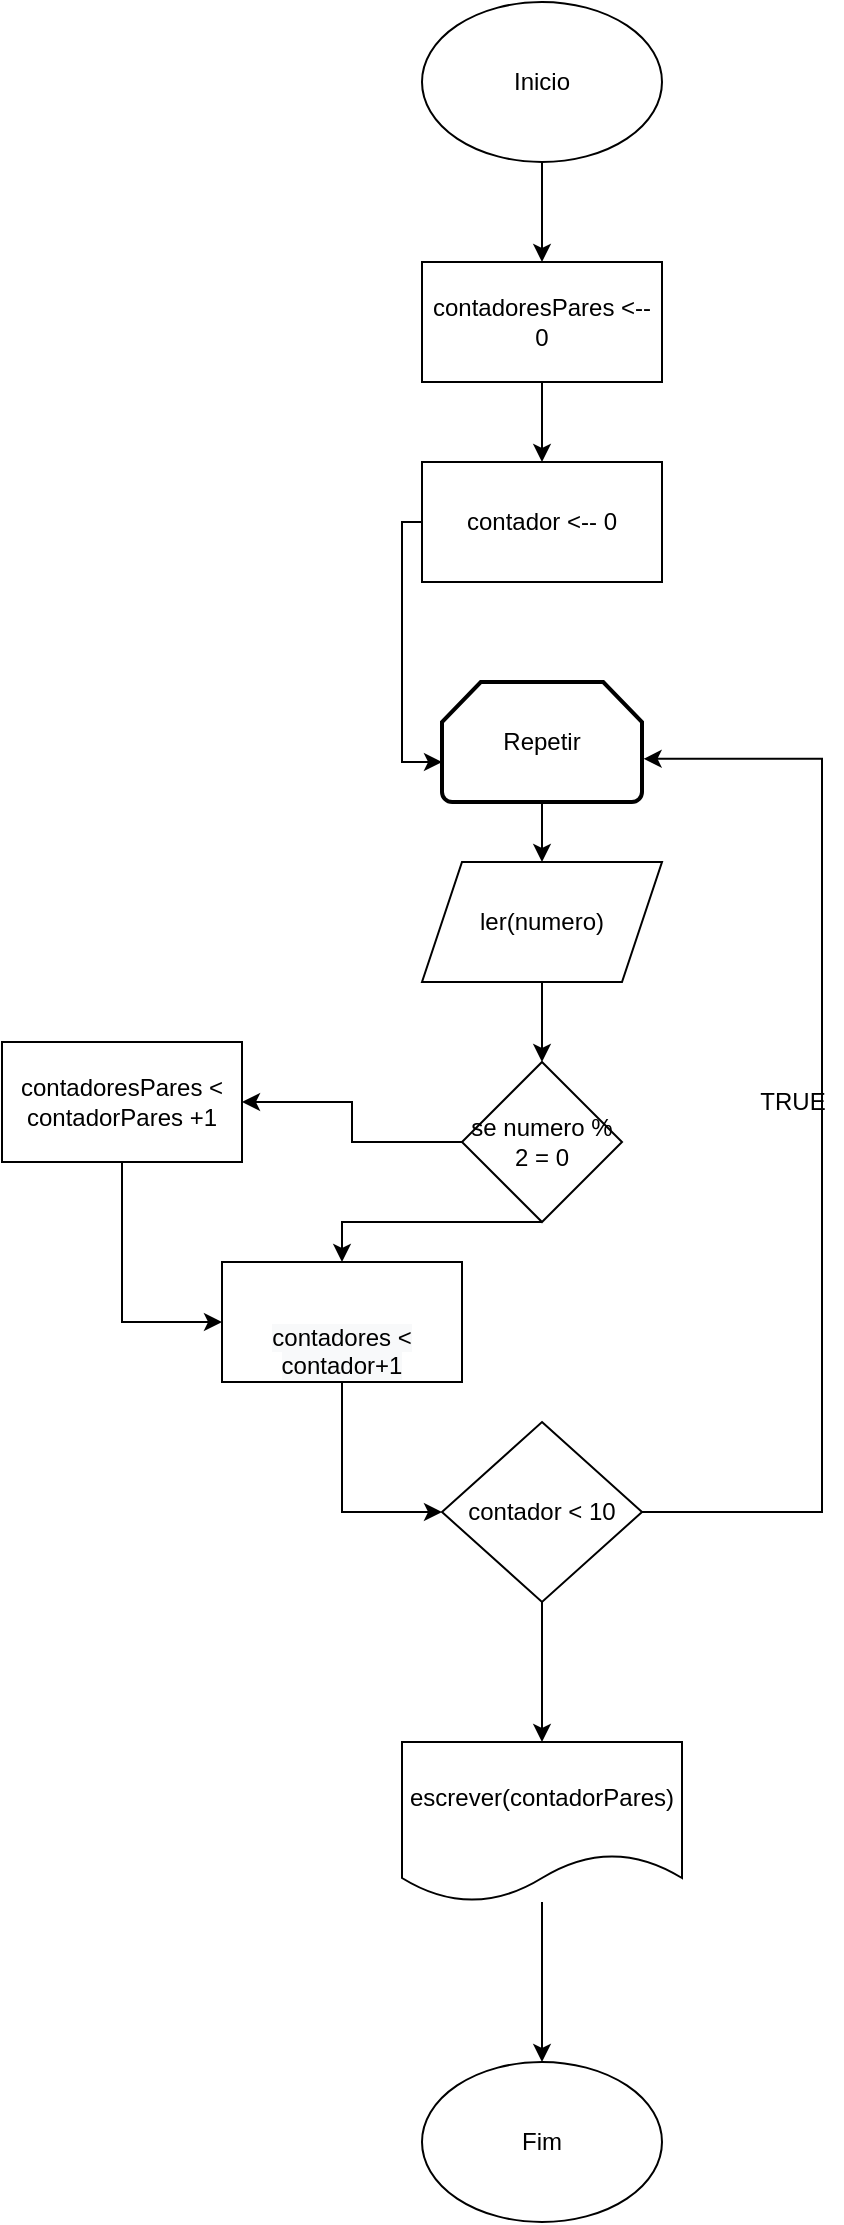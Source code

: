 <mxfile version="13.9.3" type="device"><diagram id="Ee1oDwBTy7eW6JynHOUt" name="Page-1"><mxGraphModel dx="1038" dy="587" grid="1" gridSize="10" guides="1" tooltips="1" connect="1" arrows="1" fold="1" page="1" pageScale="1" pageWidth="1654" pageHeight="2336" math="0" shadow="0"><root><mxCell id="0"/><mxCell id="1" parent="0"/><mxCell id="GPCgppOqtsO7_Yhqmdy3-23" style="edgeStyle=orthogonalEdgeStyle;rounded=0;orthogonalLoop=1;jettySize=auto;html=1;" edge="1" parent="1" source="GPCgppOqtsO7_Yhqmdy3-1" target="GPCgppOqtsO7_Yhqmdy3-2"><mxGeometry relative="1" as="geometry"/></mxCell><mxCell id="GPCgppOqtsO7_Yhqmdy3-1" value="Inicio" style="ellipse;whiteSpace=wrap;html=1;" vertex="1" parent="1"><mxGeometry x="440" y="400" width="120" height="80" as="geometry"/></mxCell><mxCell id="GPCgppOqtsO7_Yhqmdy3-16" style="edgeStyle=orthogonalEdgeStyle;rounded=0;orthogonalLoop=1;jettySize=auto;html=1;entryX=0.5;entryY=0;entryDx=0;entryDy=0;" edge="1" parent="1" source="GPCgppOqtsO7_Yhqmdy3-2" target="GPCgppOqtsO7_Yhqmdy3-3"><mxGeometry relative="1" as="geometry"/></mxCell><mxCell id="GPCgppOqtsO7_Yhqmdy3-2" value="contadoresPares &amp;lt;-- 0" style="rounded=0;whiteSpace=wrap;html=1;" vertex="1" parent="1"><mxGeometry x="440" y="530" width="120" height="60" as="geometry"/></mxCell><mxCell id="GPCgppOqtsO7_Yhqmdy3-15" style="edgeStyle=orthogonalEdgeStyle;rounded=0;orthogonalLoop=1;jettySize=auto;html=1;entryX=0;entryY=0.667;entryDx=0;entryDy=0;entryPerimeter=0;" edge="1" parent="1" source="GPCgppOqtsO7_Yhqmdy3-3" target="GPCgppOqtsO7_Yhqmdy3-5"><mxGeometry relative="1" as="geometry"><Array as="points"><mxPoint x="430" y="660"/><mxPoint x="430" y="780"/></Array></mxGeometry></mxCell><mxCell id="GPCgppOqtsO7_Yhqmdy3-3" value="&lt;span&gt;contador &amp;lt;-- 0&lt;/span&gt;" style="rounded=0;whiteSpace=wrap;html=1;" vertex="1" parent="1"><mxGeometry x="440" y="630" width="120" height="60" as="geometry"/></mxCell><mxCell id="GPCgppOqtsO7_Yhqmdy3-4" style="edgeStyle=orthogonalEdgeStyle;rounded=0;orthogonalLoop=1;jettySize=auto;html=1;exitX=0.5;exitY=1;exitDx=0;exitDy=0;" edge="1" parent="1" source="GPCgppOqtsO7_Yhqmdy3-2" target="GPCgppOqtsO7_Yhqmdy3-2"><mxGeometry relative="1" as="geometry"/></mxCell><mxCell id="GPCgppOqtsO7_Yhqmdy3-17" style="edgeStyle=orthogonalEdgeStyle;rounded=0;orthogonalLoop=1;jettySize=auto;html=1;entryX=0.5;entryY=0;entryDx=0;entryDy=0;" edge="1" parent="1" source="GPCgppOqtsO7_Yhqmdy3-5" target="GPCgppOqtsO7_Yhqmdy3-8"><mxGeometry relative="1" as="geometry"/></mxCell><mxCell id="GPCgppOqtsO7_Yhqmdy3-5" value="Repetir" style="strokeWidth=2;html=1;shape=mxgraph.flowchart.loop_limit;whiteSpace=wrap;" vertex="1" parent="1"><mxGeometry x="450" y="740" width="100" height="60" as="geometry"/></mxCell><mxCell id="GPCgppOqtsO7_Yhqmdy3-7" style="edgeStyle=orthogonalEdgeStyle;rounded=0;orthogonalLoop=1;jettySize=auto;html=1;entryX=1.008;entryY=0.64;entryDx=0;entryDy=0;entryPerimeter=0;" edge="1" parent="1" source="GPCgppOqtsO7_Yhqmdy3-6" target="GPCgppOqtsO7_Yhqmdy3-5"><mxGeometry relative="1" as="geometry"><Array as="points"><mxPoint x="640" y="1155"/><mxPoint x="640" y="778"/></Array></mxGeometry></mxCell><mxCell id="GPCgppOqtsO7_Yhqmdy3-22" style="edgeStyle=orthogonalEdgeStyle;rounded=0;orthogonalLoop=1;jettySize=auto;html=1;entryX=0.5;entryY=0;entryDx=0;entryDy=0;" edge="1" parent="1" source="GPCgppOqtsO7_Yhqmdy3-6" target="GPCgppOqtsO7_Yhqmdy3-21"><mxGeometry relative="1" as="geometry"/></mxCell><mxCell id="GPCgppOqtsO7_Yhqmdy3-6" value="contador &amp;lt; 10" style="rhombus;whiteSpace=wrap;html=1;" vertex="1" parent="1"><mxGeometry x="450" y="1110" width="100" height="90" as="geometry"/></mxCell><mxCell id="GPCgppOqtsO7_Yhqmdy3-18" style="edgeStyle=orthogonalEdgeStyle;rounded=0;orthogonalLoop=1;jettySize=auto;html=1;entryX=0.5;entryY=0;entryDx=0;entryDy=0;" edge="1" parent="1" source="GPCgppOqtsO7_Yhqmdy3-8" target="GPCgppOqtsO7_Yhqmdy3-9"><mxGeometry relative="1" as="geometry"/></mxCell><mxCell id="GPCgppOqtsO7_Yhqmdy3-8" value="ler(numero)" style="shape=parallelogram;perimeter=parallelogramPerimeter;whiteSpace=wrap;html=1;fixedSize=1;" vertex="1" parent="1"><mxGeometry x="440" y="830" width="120" height="60" as="geometry"/></mxCell><mxCell id="GPCgppOqtsO7_Yhqmdy3-13" style="edgeStyle=orthogonalEdgeStyle;rounded=0;orthogonalLoop=1;jettySize=auto;html=1;" edge="1" parent="1" source="GPCgppOqtsO7_Yhqmdy3-9" target="GPCgppOqtsO7_Yhqmdy3-11"><mxGeometry relative="1" as="geometry"/></mxCell><mxCell id="GPCgppOqtsO7_Yhqmdy3-14" style="edgeStyle=orthogonalEdgeStyle;rounded=0;orthogonalLoop=1;jettySize=auto;html=1;" edge="1" parent="1" source="GPCgppOqtsO7_Yhqmdy3-9" target="GPCgppOqtsO7_Yhqmdy3-12"><mxGeometry relative="1" as="geometry"><Array as="points"><mxPoint x="400" y="1010"/></Array></mxGeometry></mxCell><mxCell id="GPCgppOqtsO7_Yhqmdy3-9" value="se numero %&lt;br&gt;2 = 0" style="rhombus;whiteSpace=wrap;html=1;" vertex="1" parent="1"><mxGeometry x="460" y="930" width="80" height="80" as="geometry"/></mxCell><mxCell id="GPCgppOqtsO7_Yhqmdy3-10" value="TRUE" style="text;html=1;align=center;verticalAlign=middle;resizable=0;points=[];autosize=1;" vertex="1" parent="1"><mxGeometry x="600" y="940" width="50" height="20" as="geometry"/></mxCell><mxCell id="GPCgppOqtsO7_Yhqmdy3-19" style="edgeStyle=orthogonalEdgeStyle;rounded=0;orthogonalLoop=1;jettySize=auto;html=1;entryX=0;entryY=0.5;entryDx=0;entryDy=0;" edge="1" parent="1" source="GPCgppOqtsO7_Yhqmdy3-11" target="GPCgppOqtsO7_Yhqmdy3-12"><mxGeometry relative="1" as="geometry"/></mxCell><mxCell id="GPCgppOqtsO7_Yhqmdy3-11" value="&lt;span&gt;contadoresPares &amp;lt; contadorPares +1&lt;/span&gt;" style="rounded=0;whiteSpace=wrap;html=1;" vertex="1" parent="1"><mxGeometry x="230" y="920" width="120" height="60" as="geometry"/></mxCell><mxCell id="GPCgppOqtsO7_Yhqmdy3-20" style="edgeStyle=orthogonalEdgeStyle;rounded=0;orthogonalLoop=1;jettySize=auto;html=1;entryX=0;entryY=0.5;entryDx=0;entryDy=0;" edge="1" parent="1" source="GPCgppOqtsO7_Yhqmdy3-12" target="GPCgppOqtsO7_Yhqmdy3-6"><mxGeometry relative="1" as="geometry"/></mxCell><mxCell id="GPCgppOqtsO7_Yhqmdy3-12" value="&lt;br&gt;&lt;br&gt;&lt;span style=&quot;color: rgb(0 , 0 , 0) ; font-family: &amp;#34;helvetica&amp;#34; ; font-size: 12px ; font-style: normal ; font-weight: 400 ; letter-spacing: normal ; text-align: center ; text-indent: 0px ; text-transform: none ; word-spacing: 0px ; background-color: rgb(248 , 249 , 250) ; display: inline ; float: none&quot;&gt;contadores&amp;nbsp;&amp;lt; contador+1&lt;/span&gt;&lt;br&gt;" style="rounded=0;whiteSpace=wrap;html=1;" vertex="1" parent="1"><mxGeometry x="340" y="1030" width="120" height="60" as="geometry"/></mxCell><mxCell id="GPCgppOqtsO7_Yhqmdy3-25" style="edgeStyle=orthogonalEdgeStyle;rounded=0;orthogonalLoop=1;jettySize=auto;html=1;" edge="1" parent="1" source="GPCgppOqtsO7_Yhqmdy3-21" target="GPCgppOqtsO7_Yhqmdy3-24"><mxGeometry relative="1" as="geometry"/></mxCell><mxCell id="GPCgppOqtsO7_Yhqmdy3-21" value="escrever(contadorPares)" style="shape=document;whiteSpace=wrap;html=1;boundedLbl=1;" vertex="1" parent="1"><mxGeometry x="430" y="1270" width="140" height="80" as="geometry"/></mxCell><mxCell id="GPCgppOqtsO7_Yhqmdy3-24" value="Fim" style="ellipse;whiteSpace=wrap;html=1;" vertex="1" parent="1"><mxGeometry x="440" y="1430" width="120" height="80" as="geometry"/></mxCell></root></mxGraphModel></diagram></mxfile>